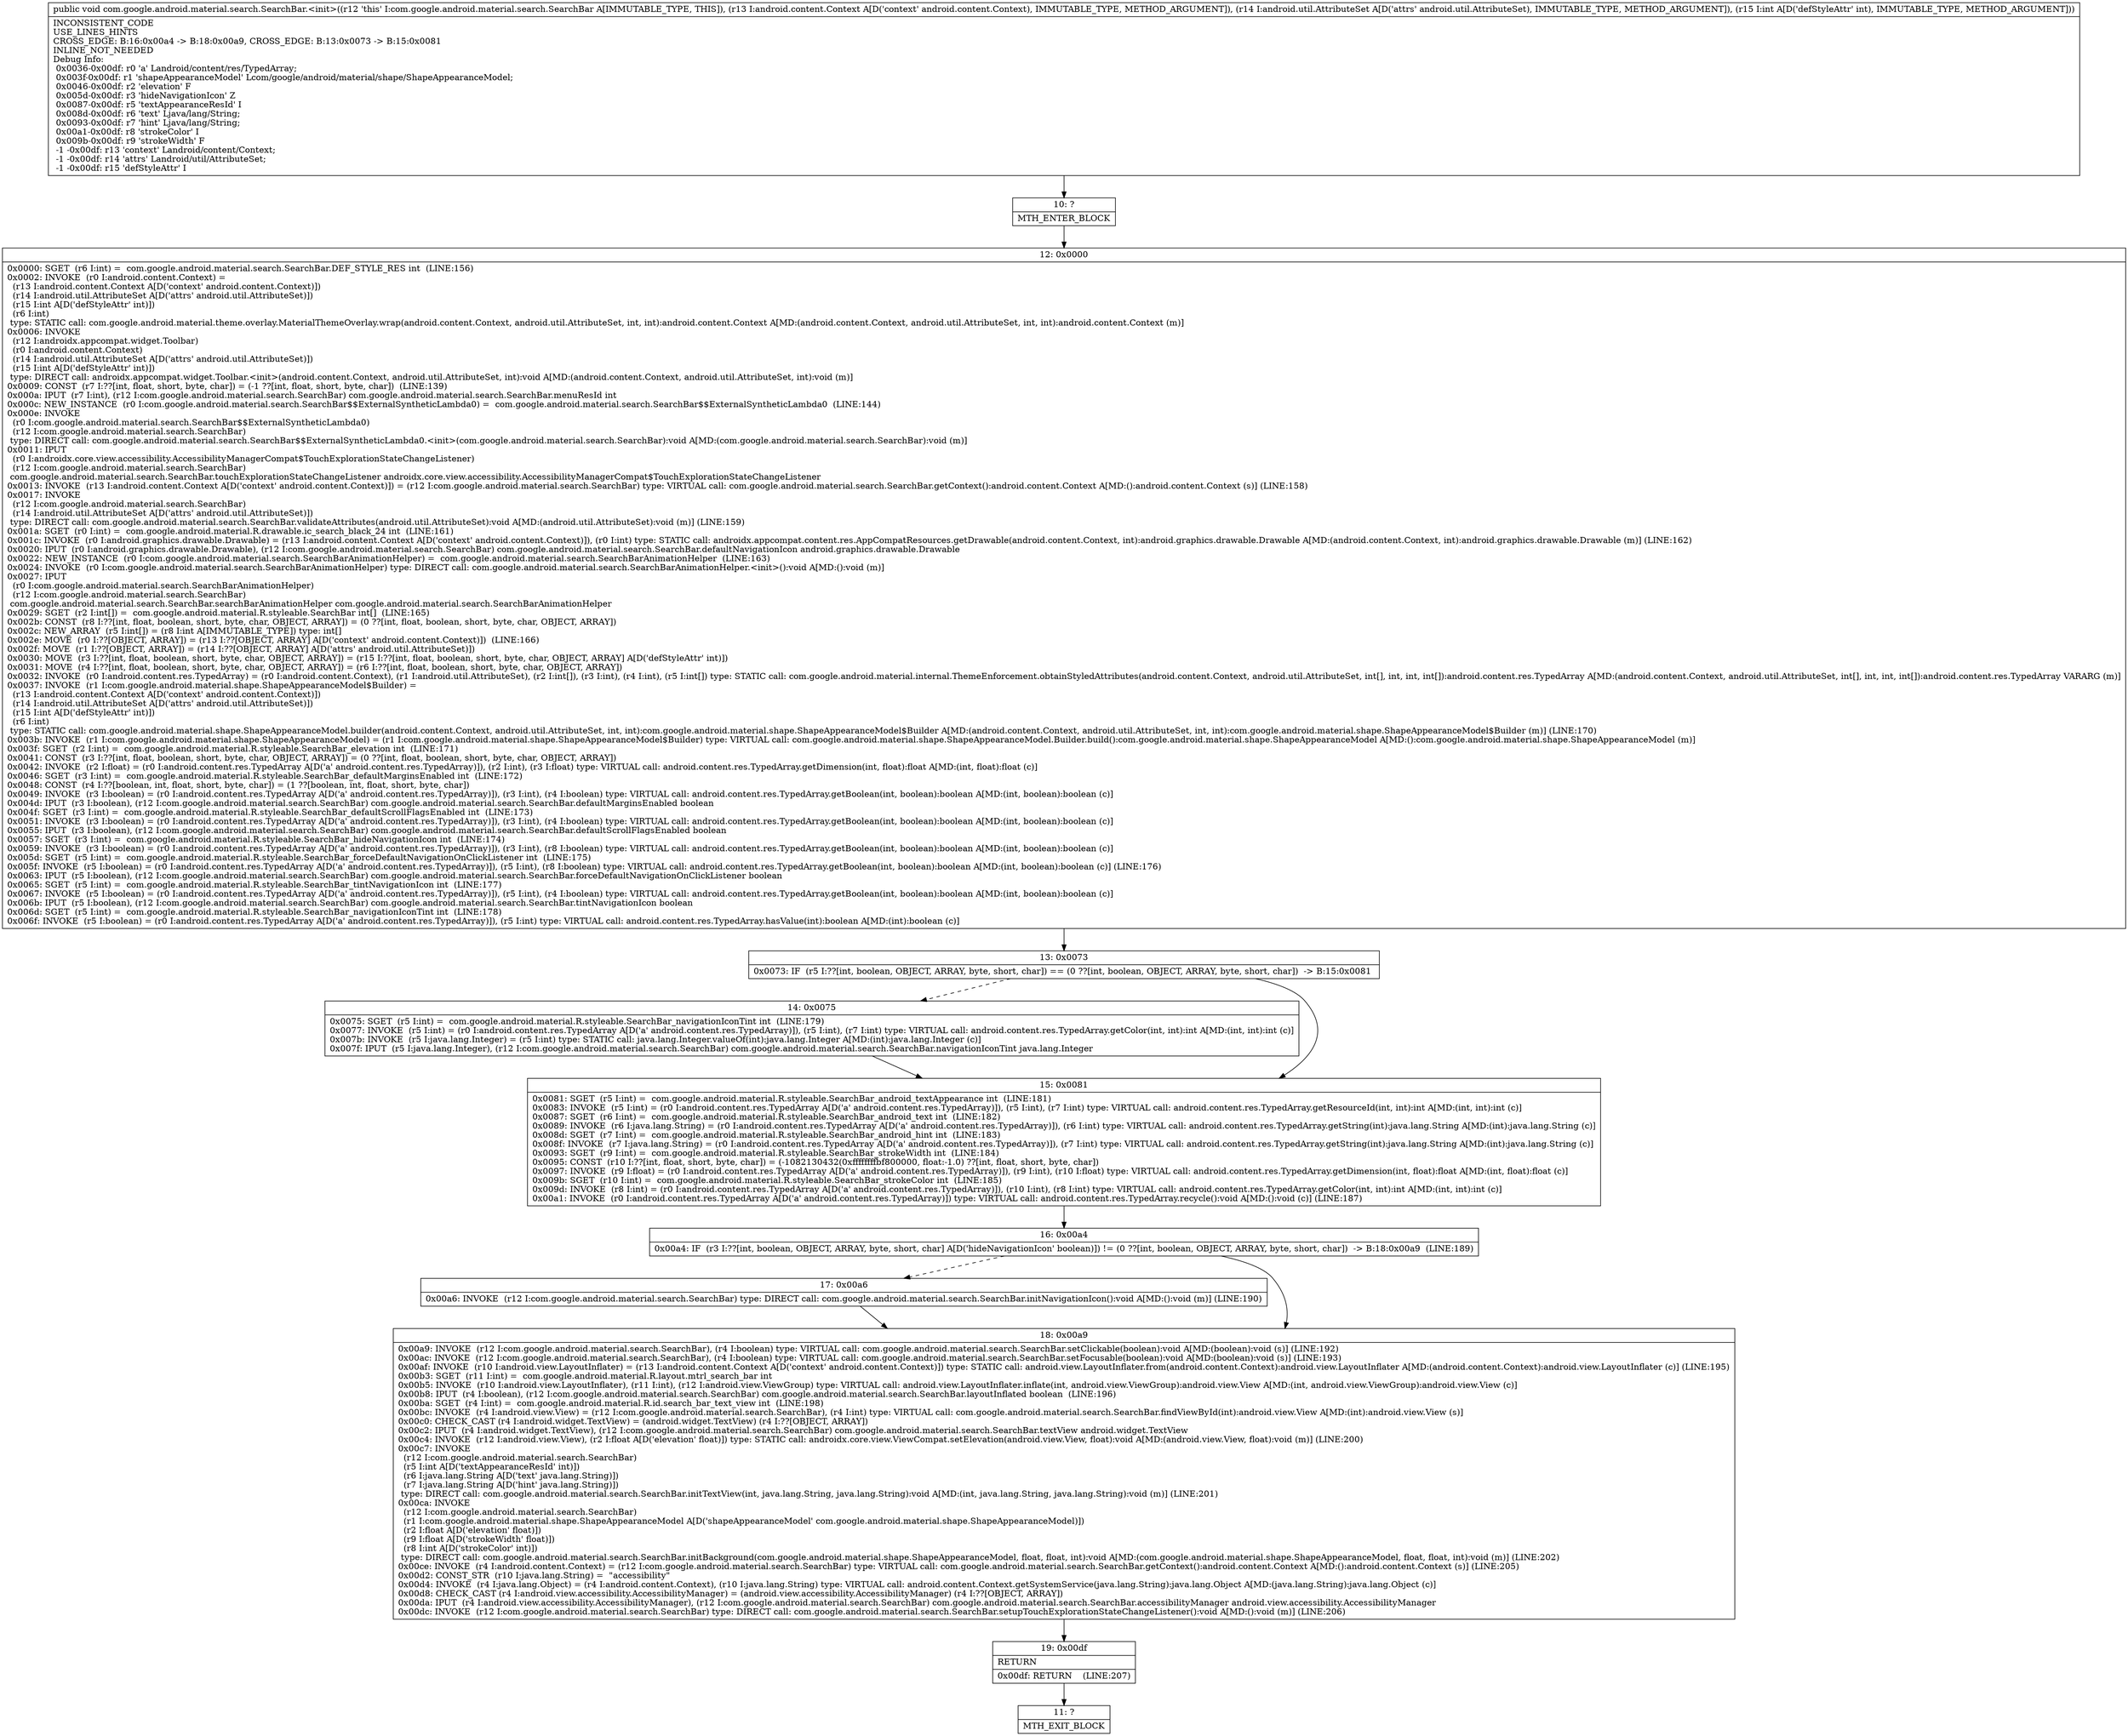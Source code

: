 digraph "CFG forcom.google.android.material.search.SearchBar.\<init\>(Landroid\/content\/Context;Landroid\/util\/AttributeSet;I)V" {
Node_10 [shape=record,label="{10\:\ ?|MTH_ENTER_BLOCK\l}"];
Node_12 [shape=record,label="{12\:\ 0x0000|0x0000: SGET  (r6 I:int) =  com.google.android.material.search.SearchBar.DEF_STYLE_RES int  (LINE:156)\l0x0002: INVOKE  (r0 I:android.content.Context) = \l  (r13 I:android.content.Context A[D('context' android.content.Context)])\l  (r14 I:android.util.AttributeSet A[D('attrs' android.util.AttributeSet)])\l  (r15 I:int A[D('defStyleAttr' int)])\l  (r6 I:int)\l type: STATIC call: com.google.android.material.theme.overlay.MaterialThemeOverlay.wrap(android.content.Context, android.util.AttributeSet, int, int):android.content.Context A[MD:(android.content.Context, android.util.AttributeSet, int, int):android.content.Context (m)]\l0x0006: INVOKE  \l  (r12 I:androidx.appcompat.widget.Toolbar)\l  (r0 I:android.content.Context)\l  (r14 I:android.util.AttributeSet A[D('attrs' android.util.AttributeSet)])\l  (r15 I:int A[D('defStyleAttr' int)])\l type: DIRECT call: androidx.appcompat.widget.Toolbar.\<init\>(android.content.Context, android.util.AttributeSet, int):void A[MD:(android.content.Context, android.util.AttributeSet, int):void (m)]\l0x0009: CONST  (r7 I:??[int, float, short, byte, char]) = (\-1 ??[int, float, short, byte, char])  (LINE:139)\l0x000a: IPUT  (r7 I:int), (r12 I:com.google.android.material.search.SearchBar) com.google.android.material.search.SearchBar.menuResId int \l0x000c: NEW_INSTANCE  (r0 I:com.google.android.material.search.SearchBar$$ExternalSyntheticLambda0) =  com.google.android.material.search.SearchBar$$ExternalSyntheticLambda0  (LINE:144)\l0x000e: INVOKE  \l  (r0 I:com.google.android.material.search.SearchBar$$ExternalSyntheticLambda0)\l  (r12 I:com.google.android.material.search.SearchBar)\l type: DIRECT call: com.google.android.material.search.SearchBar$$ExternalSyntheticLambda0.\<init\>(com.google.android.material.search.SearchBar):void A[MD:(com.google.android.material.search.SearchBar):void (m)]\l0x0011: IPUT  \l  (r0 I:androidx.core.view.accessibility.AccessibilityManagerCompat$TouchExplorationStateChangeListener)\l  (r12 I:com.google.android.material.search.SearchBar)\l com.google.android.material.search.SearchBar.touchExplorationStateChangeListener androidx.core.view.accessibility.AccessibilityManagerCompat$TouchExplorationStateChangeListener \l0x0013: INVOKE  (r13 I:android.content.Context A[D('context' android.content.Context)]) = (r12 I:com.google.android.material.search.SearchBar) type: VIRTUAL call: com.google.android.material.search.SearchBar.getContext():android.content.Context A[MD:():android.content.Context (s)] (LINE:158)\l0x0017: INVOKE  \l  (r12 I:com.google.android.material.search.SearchBar)\l  (r14 I:android.util.AttributeSet A[D('attrs' android.util.AttributeSet)])\l type: DIRECT call: com.google.android.material.search.SearchBar.validateAttributes(android.util.AttributeSet):void A[MD:(android.util.AttributeSet):void (m)] (LINE:159)\l0x001a: SGET  (r0 I:int) =  com.google.android.material.R.drawable.ic_search_black_24 int  (LINE:161)\l0x001c: INVOKE  (r0 I:android.graphics.drawable.Drawable) = (r13 I:android.content.Context A[D('context' android.content.Context)]), (r0 I:int) type: STATIC call: androidx.appcompat.content.res.AppCompatResources.getDrawable(android.content.Context, int):android.graphics.drawable.Drawable A[MD:(android.content.Context, int):android.graphics.drawable.Drawable (m)] (LINE:162)\l0x0020: IPUT  (r0 I:android.graphics.drawable.Drawable), (r12 I:com.google.android.material.search.SearchBar) com.google.android.material.search.SearchBar.defaultNavigationIcon android.graphics.drawable.Drawable \l0x0022: NEW_INSTANCE  (r0 I:com.google.android.material.search.SearchBarAnimationHelper) =  com.google.android.material.search.SearchBarAnimationHelper  (LINE:163)\l0x0024: INVOKE  (r0 I:com.google.android.material.search.SearchBarAnimationHelper) type: DIRECT call: com.google.android.material.search.SearchBarAnimationHelper.\<init\>():void A[MD:():void (m)]\l0x0027: IPUT  \l  (r0 I:com.google.android.material.search.SearchBarAnimationHelper)\l  (r12 I:com.google.android.material.search.SearchBar)\l com.google.android.material.search.SearchBar.searchBarAnimationHelper com.google.android.material.search.SearchBarAnimationHelper \l0x0029: SGET  (r2 I:int[]) =  com.google.android.material.R.styleable.SearchBar int[]  (LINE:165)\l0x002b: CONST  (r8 I:??[int, float, boolean, short, byte, char, OBJECT, ARRAY]) = (0 ??[int, float, boolean, short, byte, char, OBJECT, ARRAY]) \l0x002c: NEW_ARRAY  (r5 I:int[]) = (r8 I:int A[IMMUTABLE_TYPE]) type: int[] \l0x002e: MOVE  (r0 I:??[OBJECT, ARRAY]) = (r13 I:??[OBJECT, ARRAY] A[D('context' android.content.Context)])  (LINE:166)\l0x002f: MOVE  (r1 I:??[OBJECT, ARRAY]) = (r14 I:??[OBJECT, ARRAY] A[D('attrs' android.util.AttributeSet)]) \l0x0030: MOVE  (r3 I:??[int, float, boolean, short, byte, char, OBJECT, ARRAY]) = (r15 I:??[int, float, boolean, short, byte, char, OBJECT, ARRAY] A[D('defStyleAttr' int)]) \l0x0031: MOVE  (r4 I:??[int, float, boolean, short, byte, char, OBJECT, ARRAY]) = (r6 I:??[int, float, boolean, short, byte, char, OBJECT, ARRAY]) \l0x0032: INVOKE  (r0 I:android.content.res.TypedArray) = (r0 I:android.content.Context), (r1 I:android.util.AttributeSet), (r2 I:int[]), (r3 I:int), (r4 I:int), (r5 I:int[]) type: STATIC call: com.google.android.material.internal.ThemeEnforcement.obtainStyledAttributes(android.content.Context, android.util.AttributeSet, int[], int, int, int[]):android.content.res.TypedArray A[MD:(android.content.Context, android.util.AttributeSet, int[], int, int, int[]):android.content.res.TypedArray VARARG (m)]\l0x0037: INVOKE  (r1 I:com.google.android.material.shape.ShapeAppearanceModel$Builder) = \l  (r13 I:android.content.Context A[D('context' android.content.Context)])\l  (r14 I:android.util.AttributeSet A[D('attrs' android.util.AttributeSet)])\l  (r15 I:int A[D('defStyleAttr' int)])\l  (r6 I:int)\l type: STATIC call: com.google.android.material.shape.ShapeAppearanceModel.builder(android.content.Context, android.util.AttributeSet, int, int):com.google.android.material.shape.ShapeAppearanceModel$Builder A[MD:(android.content.Context, android.util.AttributeSet, int, int):com.google.android.material.shape.ShapeAppearanceModel$Builder (m)] (LINE:170)\l0x003b: INVOKE  (r1 I:com.google.android.material.shape.ShapeAppearanceModel) = (r1 I:com.google.android.material.shape.ShapeAppearanceModel$Builder) type: VIRTUAL call: com.google.android.material.shape.ShapeAppearanceModel.Builder.build():com.google.android.material.shape.ShapeAppearanceModel A[MD:():com.google.android.material.shape.ShapeAppearanceModel (m)]\l0x003f: SGET  (r2 I:int) =  com.google.android.material.R.styleable.SearchBar_elevation int  (LINE:171)\l0x0041: CONST  (r3 I:??[int, float, boolean, short, byte, char, OBJECT, ARRAY]) = (0 ??[int, float, boolean, short, byte, char, OBJECT, ARRAY]) \l0x0042: INVOKE  (r2 I:float) = (r0 I:android.content.res.TypedArray A[D('a' android.content.res.TypedArray)]), (r2 I:int), (r3 I:float) type: VIRTUAL call: android.content.res.TypedArray.getDimension(int, float):float A[MD:(int, float):float (c)]\l0x0046: SGET  (r3 I:int) =  com.google.android.material.R.styleable.SearchBar_defaultMarginsEnabled int  (LINE:172)\l0x0048: CONST  (r4 I:??[boolean, int, float, short, byte, char]) = (1 ??[boolean, int, float, short, byte, char]) \l0x0049: INVOKE  (r3 I:boolean) = (r0 I:android.content.res.TypedArray A[D('a' android.content.res.TypedArray)]), (r3 I:int), (r4 I:boolean) type: VIRTUAL call: android.content.res.TypedArray.getBoolean(int, boolean):boolean A[MD:(int, boolean):boolean (c)]\l0x004d: IPUT  (r3 I:boolean), (r12 I:com.google.android.material.search.SearchBar) com.google.android.material.search.SearchBar.defaultMarginsEnabled boolean \l0x004f: SGET  (r3 I:int) =  com.google.android.material.R.styleable.SearchBar_defaultScrollFlagsEnabled int  (LINE:173)\l0x0051: INVOKE  (r3 I:boolean) = (r0 I:android.content.res.TypedArray A[D('a' android.content.res.TypedArray)]), (r3 I:int), (r4 I:boolean) type: VIRTUAL call: android.content.res.TypedArray.getBoolean(int, boolean):boolean A[MD:(int, boolean):boolean (c)]\l0x0055: IPUT  (r3 I:boolean), (r12 I:com.google.android.material.search.SearchBar) com.google.android.material.search.SearchBar.defaultScrollFlagsEnabled boolean \l0x0057: SGET  (r3 I:int) =  com.google.android.material.R.styleable.SearchBar_hideNavigationIcon int  (LINE:174)\l0x0059: INVOKE  (r3 I:boolean) = (r0 I:android.content.res.TypedArray A[D('a' android.content.res.TypedArray)]), (r3 I:int), (r8 I:boolean) type: VIRTUAL call: android.content.res.TypedArray.getBoolean(int, boolean):boolean A[MD:(int, boolean):boolean (c)]\l0x005d: SGET  (r5 I:int) =  com.google.android.material.R.styleable.SearchBar_forceDefaultNavigationOnClickListener int  (LINE:175)\l0x005f: INVOKE  (r5 I:boolean) = (r0 I:android.content.res.TypedArray A[D('a' android.content.res.TypedArray)]), (r5 I:int), (r8 I:boolean) type: VIRTUAL call: android.content.res.TypedArray.getBoolean(int, boolean):boolean A[MD:(int, boolean):boolean (c)] (LINE:176)\l0x0063: IPUT  (r5 I:boolean), (r12 I:com.google.android.material.search.SearchBar) com.google.android.material.search.SearchBar.forceDefaultNavigationOnClickListener boolean \l0x0065: SGET  (r5 I:int) =  com.google.android.material.R.styleable.SearchBar_tintNavigationIcon int  (LINE:177)\l0x0067: INVOKE  (r5 I:boolean) = (r0 I:android.content.res.TypedArray A[D('a' android.content.res.TypedArray)]), (r5 I:int), (r4 I:boolean) type: VIRTUAL call: android.content.res.TypedArray.getBoolean(int, boolean):boolean A[MD:(int, boolean):boolean (c)]\l0x006b: IPUT  (r5 I:boolean), (r12 I:com.google.android.material.search.SearchBar) com.google.android.material.search.SearchBar.tintNavigationIcon boolean \l0x006d: SGET  (r5 I:int) =  com.google.android.material.R.styleable.SearchBar_navigationIconTint int  (LINE:178)\l0x006f: INVOKE  (r5 I:boolean) = (r0 I:android.content.res.TypedArray A[D('a' android.content.res.TypedArray)]), (r5 I:int) type: VIRTUAL call: android.content.res.TypedArray.hasValue(int):boolean A[MD:(int):boolean (c)]\l}"];
Node_13 [shape=record,label="{13\:\ 0x0073|0x0073: IF  (r5 I:??[int, boolean, OBJECT, ARRAY, byte, short, char]) == (0 ??[int, boolean, OBJECT, ARRAY, byte, short, char])  \-\> B:15:0x0081 \l}"];
Node_14 [shape=record,label="{14\:\ 0x0075|0x0075: SGET  (r5 I:int) =  com.google.android.material.R.styleable.SearchBar_navigationIconTint int  (LINE:179)\l0x0077: INVOKE  (r5 I:int) = (r0 I:android.content.res.TypedArray A[D('a' android.content.res.TypedArray)]), (r5 I:int), (r7 I:int) type: VIRTUAL call: android.content.res.TypedArray.getColor(int, int):int A[MD:(int, int):int (c)]\l0x007b: INVOKE  (r5 I:java.lang.Integer) = (r5 I:int) type: STATIC call: java.lang.Integer.valueOf(int):java.lang.Integer A[MD:(int):java.lang.Integer (c)]\l0x007f: IPUT  (r5 I:java.lang.Integer), (r12 I:com.google.android.material.search.SearchBar) com.google.android.material.search.SearchBar.navigationIconTint java.lang.Integer \l}"];
Node_15 [shape=record,label="{15\:\ 0x0081|0x0081: SGET  (r5 I:int) =  com.google.android.material.R.styleable.SearchBar_android_textAppearance int  (LINE:181)\l0x0083: INVOKE  (r5 I:int) = (r0 I:android.content.res.TypedArray A[D('a' android.content.res.TypedArray)]), (r5 I:int), (r7 I:int) type: VIRTUAL call: android.content.res.TypedArray.getResourceId(int, int):int A[MD:(int, int):int (c)]\l0x0087: SGET  (r6 I:int) =  com.google.android.material.R.styleable.SearchBar_android_text int  (LINE:182)\l0x0089: INVOKE  (r6 I:java.lang.String) = (r0 I:android.content.res.TypedArray A[D('a' android.content.res.TypedArray)]), (r6 I:int) type: VIRTUAL call: android.content.res.TypedArray.getString(int):java.lang.String A[MD:(int):java.lang.String (c)]\l0x008d: SGET  (r7 I:int) =  com.google.android.material.R.styleable.SearchBar_android_hint int  (LINE:183)\l0x008f: INVOKE  (r7 I:java.lang.String) = (r0 I:android.content.res.TypedArray A[D('a' android.content.res.TypedArray)]), (r7 I:int) type: VIRTUAL call: android.content.res.TypedArray.getString(int):java.lang.String A[MD:(int):java.lang.String (c)]\l0x0093: SGET  (r9 I:int) =  com.google.android.material.R.styleable.SearchBar_strokeWidth int  (LINE:184)\l0x0095: CONST  (r10 I:??[int, float, short, byte, char]) = (\-1082130432(0xffffffffbf800000, float:\-1.0) ??[int, float, short, byte, char]) \l0x0097: INVOKE  (r9 I:float) = (r0 I:android.content.res.TypedArray A[D('a' android.content.res.TypedArray)]), (r9 I:int), (r10 I:float) type: VIRTUAL call: android.content.res.TypedArray.getDimension(int, float):float A[MD:(int, float):float (c)]\l0x009b: SGET  (r10 I:int) =  com.google.android.material.R.styleable.SearchBar_strokeColor int  (LINE:185)\l0x009d: INVOKE  (r8 I:int) = (r0 I:android.content.res.TypedArray A[D('a' android.content.res.TypedArray)]), (r10 I:int), (r8 I:int) type: VIRTUAL call: android.content.res.TypedArray.getColor(int, int):int A[MD:(int, int):int (c)]\l0x00a1: INVOKE  (r0 I:android.content.res.TypedArray A[D('a' android.content.res.TypedArray)]) type: VIRTUAL call: android.content.res.TypedArray.recycle():void A[MD:():void (c)] (LINE:187)\l}"];
Node_16 [shape=record,label="{16\:\ 0x00a4|0x00a4: IF  (r3 I:??[int, boolean, OBJECT, ARRAY, byte, short, char] A[D('hideNavigationIcon' boolean)]) != (0 ??[int, boolean, OBJECT, ARRAY, byte, short, char])  \-\> B:18:0x00a9  (LINE:189)\l}"];
Node_17 [shape=record,label="{17\:\ 0x00a6|0x00a6: INVOKE  (r12 I:com.google.android.material.search.SearchBar) type: DIRECT call: com.google.android.material.search.SearchBar.initNavigationIcon():void A[MD:():void (m)] (LINE:190)\l}"];
Node_18 [shape=record,label="{18\:\ 0x00a9|0x00a9: INVOKE  (r12 I:com.google.android.material.search.SearchBar), (r4 I:boolean) type: VIRTUAL call: com.google.android.material.search.SearchBar.setClickable(boolean):void A[MD:(boolean):void (s)] (LINE:192)\l0x00ac: INVOKE  (r12 I:com.google.android.material.search.SearchBar), (r4 I:boolean) type: VIRTUAL call: com.google.android.material.search.SearchBar.setFocusable(boolean):void A[MD:(boolean):void (s)] (LINE:193)\l0x00af: INVOKE  (r10 I:android.view.LayoutInflater) = (r13 I:android.content.Context A[D('context' android.content.Context)]) type: STATIC call: android.view.LayoutInflater.from(android.content.Context):android.view.LayoutInflater A[MD:(android.content.Context):android.view.LayoutInflater (c)] (LINE:195)\l0x00b3: SGET  (r11 I:int) =  com.google.android.material.R.layout.mtrl_search_bar int \l0x00b5: INVOKE  (r10 I:android.view.LayoutInflater), (r11 I:int), (r12 I:android.view.ViewGroup) type: VIRTUAL call: android.view.LayoutInflater.inflate(int, android.view.ViewGroup):android.view.View A[MD:(int, android.view.ViewGroup):android.view.View (c)]\l0x00b8: IPUT  (r4 I:boolean), (r12 I:com.google.android.material.search.SearchBar) com.google.android.material.search.SearchBar.layoutInflated boolean  (LINE:196)\l0x00ba: SGET  (r4 I:int) =  com.google.android.material.R.id.search_bar_text_view int  (LINE:198)\l0x00bc: INVOKE  (r4 I:android.view.View) = (r12 I:com.google.android.material.search.SearchBar), (r4 I:int) type: VIRTUAL call: com.google.android.material.search.SearchBar.findViewById(int):android.view.View A[MD:(int):android.view.View (s)]\l0x00c0: CHECK_CAST (r4 I:android.widget.TextView) = (android.widget.TextView) (r4 I:??[OBJECT, ARRAY]) \l0x00c2: IPUT  (r4 I:android.widget.TextView), (r12 I:com.google.android.material.search.SearchBar) com.google.android.material.search.SearchBar.textView android.widget.TextView \l0x00c4: INVOKE  (r12 I:android.view.View), (r2 I:float A[D('elevation' float)]) type: STATIC call: androidx.core.view.ViewCompat.setElevation(android.view.View, float):void A[MD:(android.view.View, float):void (m)] (LINE:200)\l0x00c7: INVOKE  \l  (r12 I:com.google.android.material.search.SearchBar)\l  (r5 I:int A[D('textAppearanceResId' int)])\l  (r6 I:java.lang.String A[D('text' java.lang.String)])\l  (r7 I:java.lang.String A[D('hint' java.lang.String)])\l type: DIRECT call: com.google.android.material.search.SearchBar.initTextView(int, java.lang.String, java.lang.String):void A[MD:(int, java.lang.String, java.lang.String):void (m)] (LINE:201)\l0x00ca: INVOKE  \l  (r12 I:com.google.android.material.search.SearchBar)\l  (r1 I:com.google.android.material.shape.ShapeAppearanceModel A[D('shapeAppearanceModel' com.google.android.material.shape.ShapeAppearanceModel)])\l  (r2 I:float A[D('elevation' float)])\l  (r9 I:float A[D('strokeWidth' float)])\l  (r8 I:int A[D('strokeColor' int)])\l type: DIRECT call: com.google.android.material.search.SearchBar.initBackground(com.google.android.material.shape.ShapeAppearanceModel, float, float, int):void A[MD:(com.google.android.material.shape.ShapeAppearanceModel, float, float, int):void (m)] (LINE:202)\l0x00ce: INVOKE  (r4 I:android.content.Context) = (r12 I:com.google.android.material.search.SearchBar) type: VIRTUAL call: com.google.android.material.search.SearchBar.getContext():android.content.Context A[MD:():android.content.Context (s)] (LINE:205)\l0x00d2: CONST_STR  (r10 I:java.lang.String) =  \"accessibility\" \l0x00d4: INVOKE  (r4 I:java.lang.Object) = (r4 I:android.content.Context), (r10 I:java.lang.String) type: VIRTUAL call: android.content.Context.getSystemService(java.lang.String):java.lang.Object A[MD:(java.lang.String):java.lang.Object (c)]\l0x00d8: CHECK_CAST (r4 I:android.view.accessibility.AccessibilityManager) = (android.view.accessibility.AccessibilityManager) (r4 I:??[OBJECT, ARRAY]) \l0x00da: IPUT  (r4 I:android.view.accessibility.AccessibilityManager), (r12 I:com.google.android.material.search.SearchBar) com.google.android.material.search.SearchBar.accessibilityManager android.view.accessibility.AccessibilityManager \l0x00dc: INVOKE  (r12 I:com.google.android.material.search.SearchBar) type: DIRECT call: com.google.android.material.search.SearchBar.setupTouchExplorationStateChangeListener():void A[MD:():void (m)] (LINE:206)\l}"];
Node_19 [shape=record,label="{19\:\ 0x00df|RETURN\l|0x00df: RETURN    (LINE:207)\l}"];
Node_11 [shape=record,label="{11\:\ ?|MTH_EXIT_BLOCK\l}"];
MethodNode[shape=record,label="{public void com.google.android.material.search.SearchBar.\<init\>((r12 'this' I:com.google.android.material.search.SearchBar A[IMMUTABLE_TYPE, THIS]), (r13 I:android.content.Context A[D('context' android.content.Context), IMMUTABLE_TYPE, METHOD_ARGUMENT]), (r14 I:android.util.AttributeSet A[D('attrs' android.util.AttributeSet), IMMUTABLE_TYPE, METHOD_ARGUMENT]), (r15 I:int A[D('defStyleAttr' int), IMMUTABLE_TYPE, METHOD_ARGUMENT]))  | INCONSISTENT_CODE\lUSE_LINES_HINTS\lCROSS_EDGE: B:16:0x00a4 \-\> B:18:0x00a9, CROSS_EDGE: B:13:0x0073 \-\> B:15:0x0081\lINLINE_NOT_NEEDED\lDebug Info:\l  0x0036\-0x00df: r0 'a' Landroid\/content\/res\/TypedArray;\l  0x003f\-0x00df: r1 'shapeAppearanceModel' Lcom\/google\/android\/material\/shape\/ShapeAppearanceModel;\l  0x0046\-0x00df: r2 'elevation' F\l  0x005d\-0x00df: r3 'hideNavigationIcon' Z\l  0x0087\-0x00df: r5 'textAppearanceResId' I\l  0x008d\-0x00df: r6 'text' Ljava\/lang\/String;\l  0x0093\-0x00df: r7 'hint' Ljava\/lang\/String;\l  0x00a1\-0x00df: r8 'strokeColor' I\l  0x009b\-0x00df: r9 'strokeWidth' F\l  \-1 \-0x00df: r13 'context' Landroid\/content\/Context;\l  \-1 \-0x00df: r14 'attrs' Landroid\/util\/AttributeSet;\l  \-1 \-0x00df: r15 'defStyleAttr' I\l}"];
MethodNode -> Node_10;Node_10 -> Node_12;
Node_12 -> Node_13;
Node_13 -> Node_14[style=dashed];
Node_13 -> Node_15;
Node_14 -> Node_15;
Node_15 -> Node_16;
Node_16 -> Node_17[style=dashed];
Node_16 -> Node_18;
Node_17 -> Node_18;
Node_18 -> Node_19;
Node_19 -> Node_11;
}

